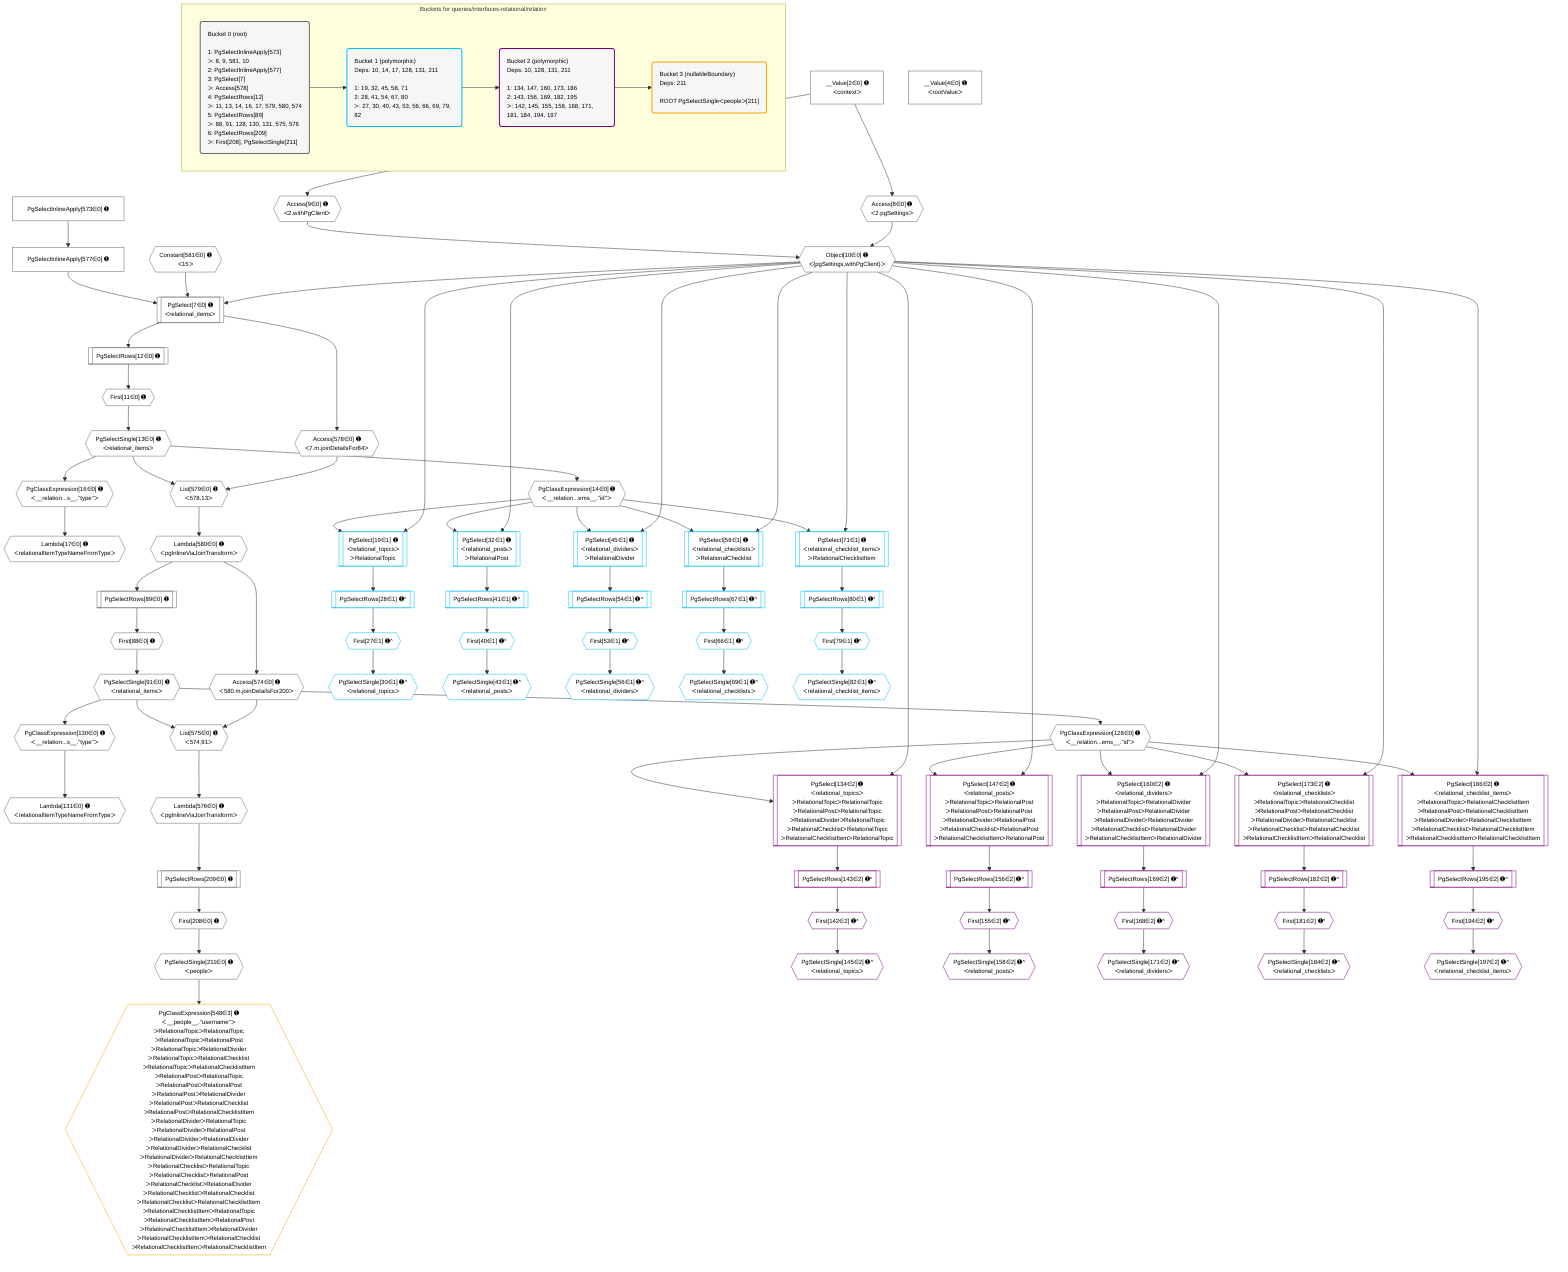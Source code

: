 %%{init: {'themeVariables': { 'fontSize': '12px'}}}%%
graph TD
    classDef path fill:#eee,stroke:#000,color:#000
    classDef plan fill:#fff,stroke-width:1px,color:#000
    classDef itemplan fill:#fff,stroke-width:2px,color:#000
    classDef unbatchedplan fill:#dff,stroke-width:1px,color:#000
    classDef sideeffectplan fill:#fcc,stroke-width:2px,color:#000
    classDef bucket fill:#f6f6f6,color:#000,stroke-width:2px,text-align:left

    subgraph "Buckets for queries/interfaces-relational/relation"
    Bucket0("Bucket 0 (root)<br /><br />1: PgSelectInlineApply[573]<br />ᐳ: 8, 9, 581, 10<br />2: PgSelectInlineApply[577]<br />3: PgSelect[7]<br />ᐳ: Access[578]<br />4: PgSelectRows[12]<br />ᐳ: 11, 13, 14, 16, 17, 579, 580, 574<br />5: PgSelectRows[89]<br />ᐳ: 88, 91, 128, 130, 131, 575, 576<br />6: PgSelectRows[209]<br />ᐳ: First[208], PgSelectSingle[211]"):::bucket
    Bucket1("Bucket 1 (polymorphic)<br />Deps: 10, 14, 17, 128, 131, 211<br /><br />1: 19, 32, 45, 58, 71<br />2: 28, 41, 54, 67, 80<br />ᐳ: 27, 30, 40, 43, 53, 56, 66, 69, 79, 82"):::bucket
    Bucket2("Bucket 2 (polymorphic)<br />Deps: 10, 128, 131, 211<br /><br />1: 134, 147, 160, 173, 186<br />2: 143, 156, 169, 182, 195<br />ᐳ: 142, 145, 155, 158, 168, 171, 181, 184, 194, 197"):::bucket
    Bucket3("Bucket 3 (nullableBoundary)<br />Deps: 211<br /><br />ROOT PgSelectSingleᐸpeopleᐳ[211]"):::bucket
    end
    Bucket0 --> Bucket1
    Bucket1 --> Bucket2
    Bucket2 --> Bucket3

    %% plan dependencies
    PgSelect7[["PgSelect[7∈0] ➊<br />ᐸrelational_itemsᐳ"]]:::plan
    Object10{{"Object[10∈0] ➊<br />ᐸ{pgSettings,withPgClient}ᐳ"}}:::plan
    Constant581{{"Constant[581∈0] ➊<br />ᐸ15ᐳ"}}:::plan
    PgSelectInlineApply577["PgSelectInlineApply[577∈0] ➊"]:::plan
    Object10 & Constant581 & PgSelectInlineApply577 --> PgSelect7
    Access8{{"Access[8∈0] ➊<br />ᐸ2.pgSettingsᐳ"}}:::plan
    Access9{{"Access[9∈0] ➊<br />ᐸ2.withPgClientᐳ"}}:::plan
    Access8 & Access9 --> Object10
    List575{{"List[575∈0] ➊<br />ᐸ574,91ᐳ"}}:::plan
    Access574{{"Access[574∈0] ➊<br />ᐸ580.m.joinDetailsFor200ᐳ"}}:::plan
    PgSelectSingle91{{"PgSelectSingle[91∈0] ➊<br />ᐸrelational_itemsᐳ"}}:::plan
    Access574 & PgSelectSingle91 --> List575
    List579{{"List[579∈0] ➊<br />ᐸ578,13ᐳ"}}:::plan
    Access578{{"Access[578∈0] ➊<br />ᐸ7.m.joinDetailsFor84ᐳ"}}:::plan
    PgSelectSingle13{{"PgSelectSingle[13∈0] ➊<br />ᐸrelational_itemsᐳ"}}:::plan
    Access578 & PgSelectSingle13 --> List579
    __Value2["__Value[2∈0] ➊<br />ᐸcontextᐳ"]:::plan
    __Value2 --> Access8
    __Value2 --> Access9
    First11{{"First[11∈0] ➊"}}:::plan
    PgSelectRows12[["PgSelectRows[12∈0] ➊"]]:::plan
    PgSelectRows12 --> First11
    PgSelect7 --> PgSelectRows12
    First11 --> PgSelectSingle13
    PgClassExpression14{{"PgClassExpression[14∈0] ➊<br />ᐸ__relation...ems__.”id”ᐳ"}}:::plan
    PgSelectSingle13 --> PgClassExpression14
    PgClassExpression16{{"PgClassExpression[16∈0] ➊<br />ᐸ__relation...s__.”type”ᐳ"}}:::plan
    PgSelectSingle13 --> PgClassExpression16
    Lambda17{{"Lambda[17∈0] ➊<br />ᐸrelationalItemTypeNameFromTypeᐳ"}}:::plan
    PgClassExpression16 --> Lambda17
    First88{{"First[88∈0] ➊"}}:::plan
    PgSelectRows89[["PgSelectRows[89∈0] ➊"]]:::plan
    PgSelectRows89 --> First88
    Lambda580{{"Lambda[580∈0] ➊<br />ᐸpgInlineViaJoinTransformᐳ"}}:::plan
    Lambda580 --> PgSelectRows89
    First88 --> PgSelectSingle91
    PgClassExpression128{{"PgClassExpression[128∈0] ➊<br />ᐸ__relation...ems__.”id”ᐳ"}}:::plan
    PgSelectSingle91 --> PgClassExpression128
    PgClassExpression130{{"PgClassExpression[130∈0] ➊<br />ᐸ__relation...s__.”type”ᐳ"}}:::plan
    PgSelectSingle91 --> PgClassExpression130
    Lambda131{{"Lambda[131∈0] ➊<br />ᐸrelationalItemTypeNameFromTypeᐳ"}}:::plan
    PgClassExpression130 --> Lambda131
    First208{{"First[208∈0] ➊"}}:::plan
    PgSelectRows209[["PgSelectRows[209∈0] ➊"]]:::plan
    PgSelectRows209 --> First208
    Lambda576{{"Lambda[576∈0] ➊<br />ᐸpgInlineViaJoinTransformᐳ"}}:::plan
    Lambda576 --> PgSelectRows209
    PgSelectSingle211{{"PgSelectSingle[211∈0] ➊<br />ᐸpeopleᐳ"}}:::plan
    First208 --> PgSelectSingle211
    Lambda580 --> Access574
    List575 --> Lambda576
    PgSelectInlineApply573["PgSelectInlineApply[573∈0] ➊"]:::plan
    PgSelectInlineApply573 --> PgSelectInlineApply577
    PgSelect7 --> Access578
    List579 --> Lambda580
    __Value4["__Value[4∈0] ➊<br />ᐸrootValueᐳ"]:::plan
    PgSelect19[["PgSelect[19∈1] ➊<br />ᐸrelational_topicsᐳ<br />ᐳRelationalTopic"]]:::plan
    Object10 & PgClassExpression14 --> PgSelect19
    PgSelect32[["PgSelect[32∈1] ➊<br />ᐸrelational_postsᐳ<br />ᐳRelationalPost"]]:::plan
    Object10 & PgClassExpression14 --> PgSelect32
    PgSelect45[["PgSelect[45∈1] ➊<br />ᐸrelational_dividersᐳ<br />ᐳRelationalDivider"]]:::plan
    Object10 & PgClassExpression14 --> PgSelect45
    PgSelect58[["PgSelect[58∈1] ➊<br />ᐸrelational_checklistsᐳ<br />ᐳRelationalChecklist"]]:::plan
    Object10 & PgClassExpression14 --> PgSelect58
    PgSelect71[["PgSelect[71∈1] ➊<br />ᐸrelational_checklist_itemsᐳ<br />ᐳRelationalChecklistItem"]]:::plan
    Object10 & PgClassExpression14 --> PgSelect71
    First27{{"First[27∈1] ➊^"}}:::plan
    PgSelectRows28[["PgSelectRows[28∈1] ➊^"]]:::plan
    PgSelectRows28 --> First27
    PgSelect19 --> PgSelectRows28
    PgSelectSingle30{{"PgSelectSingle[30∈1] ➊^<br />ᐸrelational_topicsᐳ"}}:::plan
    First27 --> PgSelectSingle30
    First40{{"First[40∈1] ➊^"}}:::plan
    PgSelectRows41[["PgSelectRows[41∈1] ➊^"]]:::plan
    PgSelectRows41 --> First40
    PgSelect32 --> PgSelectRows41
    PgSelectSingle43{{"PgSelectSingle[43∈1] ➊^<br />ᐸrelational_postsᐳ"}}:::plan
    First40 --> PgSelectSingle43
    First53{{"First[53∈1] ➊^"}}:::plan
    PgSelectRows54[["PgSelectRows[54∈1] ➊^"]]:::plan
    PgSelectRows54 --> First53
    PgSelect45 --> PgSelectRows54
    PgSelectSingle56{{"PgSelectSingle[56∈1] ➊^<br />ᐸrelational_dividersᐳ"}}:::plan
    First53 --> PgSelectSingle56
    First66{{"First[66∈1] ➊^"}}:::plan
    PgSelectRows67[["PgSelectRows[67∈1] ➊^"]]:::plan
    PgSelectRows67 --> First66
    PgSelect58 --> PgSelectRows67
    PgSelectSingle69{{"PgSelectSingle[69∈1] ➊^<br />ᐸrelational_checklistsᐳ"}}:::plan
    First66 --> PgSelectSingle69
    First79{{"First[79∈1] ➊^"}}:::plan
    PgSelectRows80[["PgSelectRows[80∈1] ➊^"]]:::plan
    PgSelectRows80 --> First79
    PgSelect71 --> PgSelectRows80
    PgSelectSingle82{{"PgSelectSingle[82∈1] ➊^<br />ᐸrelational_checklist_itemsᐳ"}}:::plan
    First79 --> PgSelectSingle82
    PgSelect134[["PgSelect[134∈2] ➊<br />ᐸrelational_topicsᐳ<br />ᐳRelationalTopicᐳRelationalTopic<br />ᐳRelationalPostᐳRelationalTopic<br />ᐳRelationalDividerᐳRelationalTopic<br />ᐳRelationalChecklistᐳRelationalTopic<br />ᐳRelationalChecklistItemᐳRelationalTopic"]]:::plan
    Object10 & PgClassExpression128 --> PgSelect134
    PgSelect147[["PgSelect[147∈2] ➊<br />ᐸrelational_postsᐳ<br />ᐳRelationalTopicᐳRelationalPost<br />ᐳRelationalPostᐳRelationalPost<br />ᐳRelationalDividerᐳRelationalPost<br />ᐳRelationalChecklistᐳRelationalPost<br />ᐳRelationalChecklistItemᐳRelationalPost"]]:::plan
    Object10 & PgClassExpression128 --> PgSelect147
    PgSelect160[["PgSelect[160∈2] ➊<br />ᐸrelational_dividersᐳ<br />ᐳRelationalTopicᐳRelationalDivider<br />ᐳRelationalPostᐳRelationalDivider<br />ᐳRelationalDividerᐳRelationalDivider<br />ᐳRelationalChecklistᐳRelationalDivider<br />ᐳRelationalChecklistItemᐳRelationalDivider"]]:::plan
    Object10 & PgClassExpression128 --> PgSelect160
    PgSelect173[["PgSelect[173∈2] ➊<br />ᐸrelational_checklistsᐳ<br />ᐳRelationalTopicᐳRelationalChecklist<br />ᐳRelationalPostᐳRelationalChecklist<br />ᐳRelationalDividerᐳRelationalChecklist<br />ᐳRelationalChecklistᐳRelationalChecklist<br />ᐳRelationalChecklistItemᐳRelationalChecklist"]]:::plan
    Object10 & PgClassExpression128 --> PgSelect173
    PgSelect186[["PgSelect[186∈2] ➊<br />ᐸrelational_checklist_itemsᐳ<br />ᐳRelationalTopicᐳRelationalChecklistItem<br />ᐳRelationalPostᐳRelationalChecklistItem<br />ᐳRelationalDividerᐳRelationalChecklistItem<br />ᐳRelationalChecklistᐳRelationalChecklistItem<br />ᐳRelationalChecklistItemᐳRelationalChecklistItem"]]:::plan
    Object10 & PgClassExpression128 --> PgSelect186
    First142{{"First[142∈2] ➊^"}}:::plan
    PgSelectRows143[["PgSelectRows[143∈2] ➊^"]]:::plan
    PgSelectRows143 --> First142
    PgSelect134 --> PgSelectRows143
    PgSelectSingle145{{"PgSelectSingle[145∈2] ➊^<br />ᐸrelational_topicsᐳ"}}:::plan
    First142 --> PgSelectSingle145
    First155{{"First[155∈2] ➊^"}}:::plan
    PgSelectRows156[["PgSelectRows[156∈2] ➊^"]]:::plan
    PgSelectRows156 --> First155
    PgSelect147 --> PgSelectRows156
    PgSelectSingle158{{"PgSelectSingle[158∈2] ➊^<br />ᐸrelational_postsᐳ"}}:::plan
    First155 --> PgSelectSingle158
    First168{{"First[168∈2] ➊^"}}:::plan
    PgSelectRows169[["PgSelectRows[169∈2] ➊^"]]:::plan
    PgSelectRows169 --> First168
    PgSelect160 --> PgSelectRows169
    PgSelectSingle171{{"PgSelectSingle[171∈2] ➊^<br />ᐸrelational_dividersᐳ"}}:::plan
    First168 --> PgSelectSingle171
    First181{{"First[181∈2] ➊^"}}:::plan
    PgSelectRows182[["PgSelectRows[182∈2] ➊^"]]:::plan
    PgSelectRows182 --> First181
    PgSelect173 --> PgSelectRows182
    PgSelectSingle184{{"PgSelectSingle[184∈2] ➊^<br />ᐸrelational_checklistsᐳ"}}:::plan
    First181 --> PgSelectSingle184
    First194{{"First[194∈2] ➊^"}}:::plan
    PgSelectRows195[["PgSelectRows[195∈2] ➊^"]]:::plan
    PgSelectRows195 --> First194
    PgSelect186 --> PgSelectRows195
    PgSelectSingle197{{"PgSelectSingle[197∈2] ➊^<br />ᐸrelational_checklist_itemsᐳ"}}:::plan
    First194 --> PgSelectSingle197
    PgClassExpression548{{"PgClassExpression[548∈3] ➊<br />ᐸ__people__.”username”ᐳ<br />ᐳRelationalTopicᐳRelationalTopic<br />ᐳRelationalTopicᐳRelationalPost<br />ᐳRelationalTopicᐳRelationalDivider<br />ᐳRelationalTopicᐳRelationalChecklist<br />ᐳRelationalTopicᐳRelationalChecklistItem<br />ᐳRelationalPostᐳRelationalTopic<br />ᐳRelationalPostᐳRelationalPost<br />ᐳRelationalPostᐳRelationalDivider<br />ᐳRelationalPostᐳRelationalChecklist<br />ᐳRelationalPostᐳRelationalChecklistItem<br />ᐳRelationalDividerᐳRelationalTopic<br />ᐳRelationalDividerᐳRelationalPost<br />ᐳRelationalDividerᐳRelationalDivider<br />ᐳRelationalDividerᐳRelationalChecklist<br />ᐳRelationalDividerᐳRelationalChecklistItem<br />ᐳRelationalChecklistᐳRelationalTopic<br />ᐳRelationalChecklistᐳRelationalPost<br />ᐳRelationalChecklistᐳRelationalDivider<br />ᐳRelationalChecklistᐳRelationalChecklist<br />ᐳRelationalChecklistᐳRelationalChecklistItem<br />ᐳRelationalChecklistItemᐳRelationalTopic<br />ᐳRelationalChecklistItemᐳRelationalPost<br />ᐳRelationalChecklistItemᐳRelationalDivider<br />ᐳRelationalChecklistItemᐳRelationalChecklist<br />ᐳRelationalChecklistItemᐳRelationalChecklistItem"}}:::plan
    PgSelectSingle211 --> PgClassExpression548

    %% define steps
    classDef bucket0 stroke:#696969
    class Bucket0,__Value2,__Value4,PgSelect7,Access8,Access9,Object10,First11,PgSelectRows12,PgSelectSingle13,PgClassExpression14,PgClassExpression16,Lambda17,First88,PgSelectRows89,PgSelectSingle91,PgClassExpression128,PgClassExpression130,Lambda131,First208,PgSelectRows209,PgSelectSingle211,PgSelectInlineApply573,Access574,List575,Lambda576,PgSelectInlineApply577,Access578,List579,Lambda580,Constant581 bucket0
    classDef bucket1 stroke:#00bfff
    class Bucket1,PgSelect19,First27,PgSelectRows28,PgSelectSingle30,PgSelect32,First40,PgSelectRows41,PgSelectSingle43,PgSelect45,First53,PgSelectRows54,PgSelectSingle56,PgSelect58,First66,PgSelectRows67,PgSelectSingle69,PgSelect71,First79,PgSelectRows80,PgSelectSingle82 bucket1
    classDef bucket2 stroke:#7f007f
    class Bucket2,PgSelect134,First142,PgSelectRows143,PgSelectSingle145,PgSelect147,First155,PgSelectRows156,PgSelectSingle158,PgSelect160,First168,PgSelectRows169,PgSelectSingle171,PgSelect173,First181,PgSelectRows182,PgSelectSingle184,PgSelect186,First194,PgSelectRows195,PgSelectSingle197 bucket2
    classDef bucket3 stroke:#ffa500
    class Bucket3,PgClassExpression548 bucket3